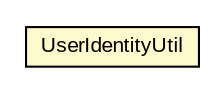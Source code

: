 #!/usr/local/bin/dot
#
# Class diagram 
# Generated by UMLGraph version R5_6-24-gf6e263 (http://www.umlgraph.org/)
#

digraph G {
	edge [fontname="arial",fontsize=10,labelfontname="arial",labelfontsize=10];
	node [fontname="arial",fontsize=10,shape=plaintext];
	nodesep=0.25;
	ranksep=0.5;
	// org.miloss.fgsms.common.UserIdentityUtil
	c1283929 [label=<<table title="org.miloss.fgsms.common.UserIdentityUtil" border="0" cellborder="1" cellspacing="0" cellpadding="2" port="p" bgcolor="lemonChiffon" href="./UserIdentityUtil.html">
		<tr><td><table border="0" cellspacing="0" cellpadding="1">
<tr><td align="center" balign="center"> UserIdentityUtil </td></tr>
		</table></td></tr>
		</table>>, URL="./UserIdentityUtil.html", fontname="arial", fontcolor="black", fontsize=10.0];
}

